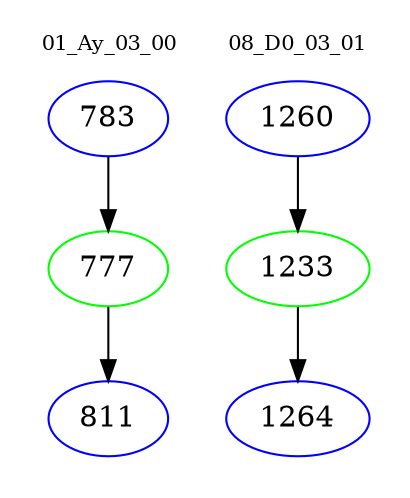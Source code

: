 digraph{
subgraph cluster_0 {
color = white
label = "01_Ay_03_00";
fontsize=10;
T0_783 [label="783", color="blue"]
T0_783 -> T0_777 [color="black"]
T0_777 [label="777", color="green"]
T0_777 -> T0_811 [color="black"]
T0_811 [label="811", color="blue"]
}
subgraph cluster_1 {
color = white
label = "08_D0_03_01";
fontsize=10;
T1_1260 [label="1260", color="blue"]
T1_1260 -> T1_1233 [color="black"]
T1_1233 [label="1233", color="green"]
T1_1233 -> T1_1264 [color="black"]
T1_1264 [label="1264", color="blue"]
}
}

